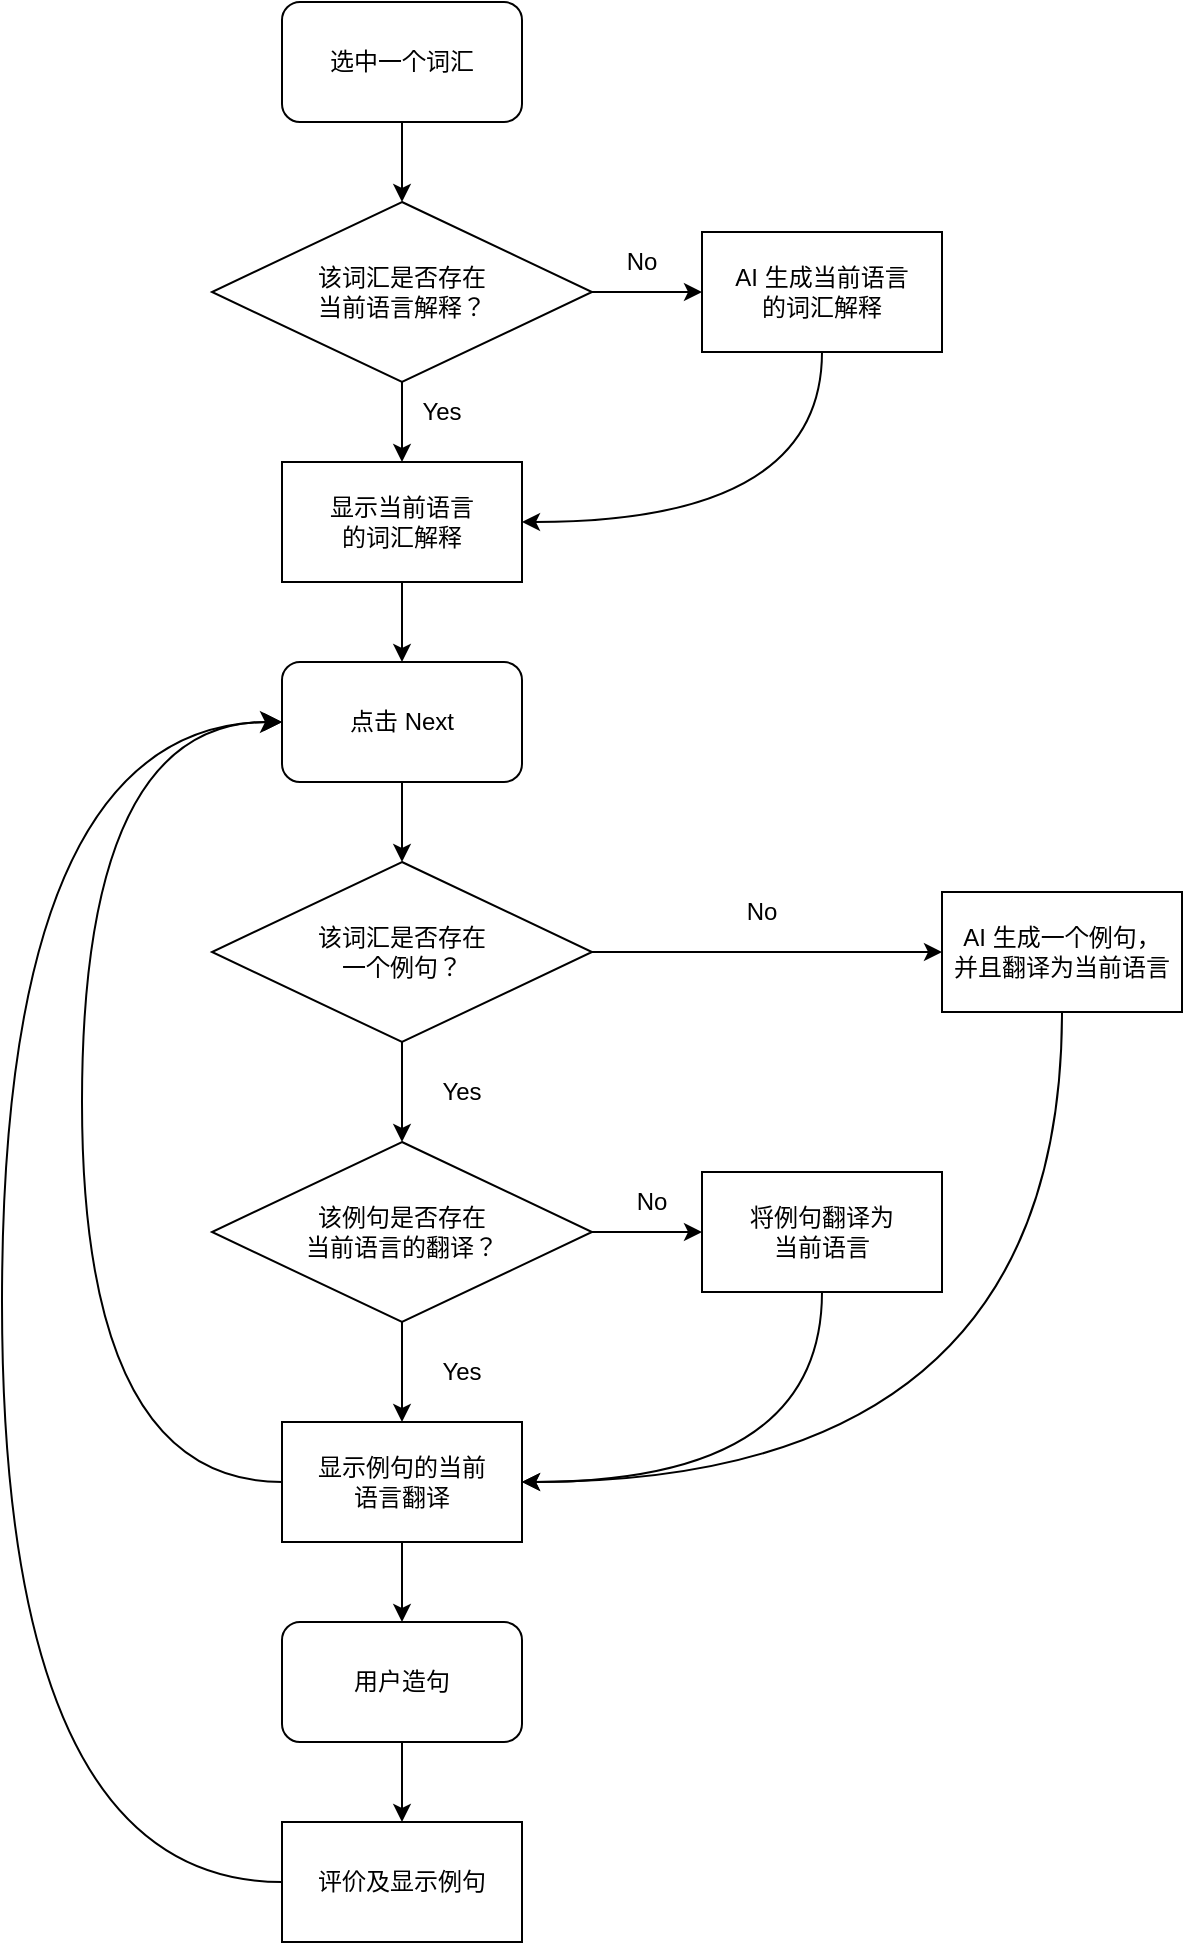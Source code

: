 <mxfile version="20.7.4" type="device"><diagram id="Qw_zUATH3F124NQE5nUQ" name="Page-1"><mxGraphModel dx="940" dy="702" grid="1" gridSize="10" guides="1" tooltips="1" connect="1" arrows="1" fold="1" page="1" pageScale="1" pageWidth="827" pageHeight="1169" math="0" shadow="0"><root><mxCell id="0"/><mxCell id="1" parent="0"/><mxCell id="7I7J_Epu-rcupT2LdkJa-13" style="edgeStyle=orthogonalEdgeStyle;curved=1;rounded=0;orthogonalLoop=1;jettySize=auto;html=1;exitX=0.5;exitY=1;exitDx=0;exitDy=0;entryX=0.5;entryY=0;entryDx=0;entryDy=0;strokeColor=default;" edge="1" parent="1" source="7I7J_Epu-rcupT2LdkJa-1" target="7I7J_Epu-rcupT2LdkJa-2"><mxGeometry relative="1" as="geometry"/></mxCell><mxCell id="7I7J_Epu-rcupT2LdkJa-1" value="选中一个词汇" style="rounded=1;whiteSpace=wrap;html=1;" vertex="1" parent="1"><mxGeometry x="340" y="120" width="120" height="60" as="geometry"/></mxCell><mxCell id="7I7J_Epu-rcupT2LdkJa-14" style="edgeStyle=orthogonalEdgeStyle;curved=1;rounded=0;orthogonalLoop=1;jettySize=auto;html=1;exitX=1;exitY=0.5;exitDx=0;exitDy=0;entryX=0;entryY=0.5;entryDx=0;entryDy=0;strokeColor=default;" edge="1" parent="1" source="7I7J_Epu-rcupT2LdkJa-2" target="7I7J_Epu-rcupT2LdkJa-4"><mxGeometry relative="1" as="geometry"/></mxCell><mxCell id="7I7J_Epu-rcupT2LdkJa-15" style="edgeStyle=orthogonalEdgeStyle;curved=1;rounded=0;orthogonalLoop=1;jettySize=auto;html=1;exitX=0.5;exitY=1;exitDx=0;exitDy=0;entryX=0.5;entryY=0;entryDx=0;entryDy=0;strokeColor=default;" edge="1" parent="1" source="7I7J_Epu-rcupT2LdkJa-2" target="7I7J_Epu-rcupT2LdkJa-3"><mxGeometry relative="1" as="geometry"/></mxCell><mxCell id="7I7J_Epu-rcupT2LdkJa-2" value="该词汇是否存在&lt;br&gt;当前语言解释？" style="rhombus;whiteSpace=wrap;html=1;" vertex="1" parent="1"><mxGeometry x="305" y="220" width="190" height="90" as="geometry"/></mxCell><mxCell id="7I7J_Epu-rcupT2LdkJa-17" style="edgeStyle=orthogonalEdgeStyle;curved=1;rounded=0;orthogonalLoop=1;jettySize=auto;html=1;exitX=0.5;exitY=1;exitDx=0;exitDy=0;entryX=0.5;entryY=0;entryDx=0;entryDy=0;strokeColor=default;" edge="1" parent="1" source="7I7J_Epu-rcupT2LdkJa-3" target="7I7J_Epu-rcupT2LdkJa-5"><mxGeometry relative="1" as="geometry"/></mxCell><mxCell id="7I7J_Epu-rcupT2LdkJa-3" value="显示当前语言&lt;br&gt;的词汇解释" style="rounded=0;whiteSpace=wrap;html=1;" vertex="1" parent="1"><mxGeometry x="340" y="350" width="120" height="60" as="geometry"/></mxCell><mxCell id="7I7J_Epu-rcupT2LdkJa-16" style="edgeStyle=orthogonalEdgeStyle;curved=1;rounded=0;orthogonalLoop=1;jettySize=auto;html=1;exitX=0.5;exitY=1;exitDx=0;exitDy=0;entryX=1;entryY=0.5;entryDx=0;entryDy=0;strokeColor=default;" edge="1" parent="1" source="7I7J_Epu-rcupT2LdkJa-4" target="7I7J_Epu-rcupT2LdkJa-3"><mxGeometry relative="1" as="geometry"/></mxCell><mxCell id="7I7J_Epu-rcupT2LdkJa-4" value="AI 生成当前语言&lt;br&gt;的词汇解释" style="rounded=0;whiteSpace=wrap;html=1;" vertex="1" parent="1"><mxGeometry x="550" y="235" width="120" height="60" as="geometry"/></mxCell><mxCell id="7I7J_Epu-rcupT2LdkJa-18" style="edgeStyle=orthogonalEdgeStyle;curved=1;rounded=0;orthogonalLoop=1;jettySize=auto;html=1;exitX=0.5;exitY=1;exitDx=0;exitDy=0;entryX=0.5;entryY=0;entryDx=0;entryDy=0;strokeColor=default;" edge="1" parent="1" source="7I7J_Epu-rcupT2LdkJa-5" target="7I7J_Epu-rcupT2LdkJa-6"><mxGeometry relative="1" as="geometry"/></mxCell><mxCell id="7I7J_Epu-rcupT2LdkJa-5" value="点击 Next" style="rounded=1;whiteSpace=wrap;html=1;" vertex="1" parent="1"><mxGeometry x="340" y="450" width="120" height="60" as="geometry"/></mxCell><mxCell id="7I7J_Epu-rcupT2LdkJa-19" style="edgeStyle=orthogonalEdgeStyle;curved=1;rounded=0;orthogonalLoop=1;jettySize=auto;html=1;exitX=1;exitY=0.5;exitDx=0;exitDy=0;entryX=0;entryY=0.5;entryDx=0;entryDy=0;strokeColor=default;" edge="1" parent="1" source="7I7J_Epu-rcupT2LdkJa-6" target="7I7J_Epu-rcupT2LdkJa-7"><mxGeometry relative="1" as="geometry"/></mxCell><mxCell id="7I7J_Epu-rcupT2LdkJa-20" style="edgeStyle=orthogonalEdgeStyle;curved=1;rounded=0;orthogonalLoop=1;jettySize=auto;html=1;exitX=0.5;exitY=1;exitDx=0;exitDy=0;entryX=0.5;entryY=0;entryDx=0;entryDy=0;strokeColor=default;" edge="1" parent="1" source="7I7J_Epu-rcupT2LdkJa-6" target="7I7J_Epu-rcupT2LdkJa-8"><mxGeometry relative="1" as="geometry"/></mxCell><mxCell id="7I7J_Epu-rcupT2LdkJa-6" value="该词汇是否存在&lt;br&gt;一个例句？" style="rhombus;whiteSpace=wrap;html=1;" vertex="1" parent="1"><mxGeometry x="305" y="550" width="190" height="90" as="geometry"/></mxCell><mxCell id="7I7J_Epu-rcupT2LdkJa-24" style="edgeStyle=orthogonalEdgeStyle;curved=1;rounded=0;orthogonalLoop=1;jettySize=auto;html=1;exitX=0.5;exitY=1;exitDx=0;exitDy=0;entryX=1;entryY=0.5;entryDx=0;entryDy=0;strokeColor=default;" edge="1" parent="1" source="7I7J_Epu-rcupT2LdkJa-7" target="7I7J_Epu-rcupT2LdkJa-10"><mxGeometry relative="1" as="geometry"/></mxCell><mxCell id="7I7J_Epu-rcupT2LdkJa-7" value="AI 生成一个例句，&lt;br&gt;并且翻译为当前语言" style="rounded=0;whiteSpace=wrap;html=1;" vertex="1" parent="1"><mxGeometry x="670" y="565" width="120" height="60" as="geometry"/></mxCell><mxCell id="7I7J_Epu-rcupT2LdkJa-21" style="edgeStyle=orthogonalEdgeStyle;curved=1;rounded=0;orthogonalLoop=1;jettySize=auto;html=1;exitX=1;exitY=0.5;exitDx=0;exitDy=0;entryX=0;entryY=0.5;entryDx=0;entryDy=0;strokeColor=default;" edge="1" parent="1" source="7I7J_Epu-rcupT2LdkJa-8" target="7I7J_Epu-rcupT2LdkJa-9"><mxGeometry relative="1" as="geometry"/></mxCell><mxCell id="7I7J_Epu-rcupT2LdkJa-22" style="edgeStyle=orthogonalEdgeStyle;curved=1;rounded=0;orthogonalLoop=1;jettySize=auto;html=1;exitX=0.5;exitY=1;exitDx=0;exitDy=0;entryX=0.5;entryY=0;entryDx=0;entryDy=0;strokeColor=default;" edge="1" parent="1" source="7I7J_Epu-rcupT2LdkJa-8" target="7I7J_Epu-rcupT2LdkJa-10"><mxGeometry relative="1" as="geometry"/></mxCell><mxCell id="7I7J_Epu-rcupT2LdkJa-8" value="该例句是否存在&lt;br&gt;当前语言的翻译？" style="rhombus;whiteSpace=wrap;html=1;" vertex="1" parent="1"><mxGeometry x="305" y="690" width="190" height="90" as="geometry"/></mxCell><mxCell id="7I7J_Epu-rcupT2LdkJa-23" style="edgeStyle=orthogonalEdgeStyle;curved=1;rounded=0;orthogonalLoop=1;jettySize=auto;html=1;exitX=0.5;exitY=1;exitDx=0;exitDy=0;entryX=1;entryY=0.5;entryDx=0;entryDy=0;strokeColor=default;" edge="1" parent="1" source="7I7J_Epu-rcupT2LdkJa-9" target="7I7J_Epu-rcupT2LdkJa-10"><mxGeometry relative="1" as="geometry"/></mxCell><mxCell id="7I7J_Epu-rcupT2LdkJa-9" value="将例句翻译为&lt;br&gt;当前语言" style="rounded=0;whiteSpace=wrap;html=1;" vertex="1" parent="1"><mxGeometry x="550" y="705" width="120" height="60" as="geometry"/></mxCell><mxCell id="7I7J_Epu-rcupT2LdkJa-35" style="edgeStyle=orthogonalEdgeStyle;curved=1;rounded=0;orthogonalLoop=1;jettySize=auto;html=1;exitX=0.5;exitY=1;exitDx=0;exitDy=0;entryX=0.5;entryY=0;entryDx=0;entryDy=0;strokeColor=default;" edge="1" parent="1" source="7I7J_Epu-rcupT2LdkJa-10" target="7I7J_Epu-rcupT2LdkJa-33"><mxGeometry relative="1" as="geometry"/></mxCell><mxCell id="7I7J_Epu-rcupT2LdkJa-10" value="显示例句的当前&lt;br&gt;语言翻译" style="rounded=0;whiteSpace=wrap;html=1;" vertex="1" parent="1"><mxGeometry x="340" y="830" width="120" height="60" as="geometry"/></mxCell><mxCell id="7I7J_Epu-rcupT2LdkJa-11" value="" style="edgeStyle=orthogonalEdgeStyle;elbow=vertical;endArrow=classic;html=1;curved=1;rounded=0;endSize=8;startSize=8;exitX=0;exitY=0.5;exitDx=0;exitDy=0;strokeColor=default;entryX=0;entryY=0.5;entryDx=0;entryDy=0;" edge="1" parent="1" source="7I7J_Epu-rcupT2LdkJa-10" target="7I7J_Epu-rcupT2LdkJa-5"><mxGeometry width="50" height="50" relative="1" as="geometry"><mxPoint x="390" y="670" as="sourcePoint"/><mxPoint x="40" y="580" as="targetPoint"/><Array as="points"><mxPoint x="240" y="860"/><mxPoint x="240" y="480"/></Array></mxGeometry></mxCell><mxCell id="7I7J_Epu-rcupT2LdkJa-25" value="Yes" style="text;html=1;strokeColor=none;fillColor=none;align=center;verticalAlign=middle;whiteSpace=wrap;rounded=0;" vertex="1" parent="1"><mxGeometry x="390" y="310" width="60" height="30" as="geometry"/></mxCell><mxCell id="7I7J_Epu-rcupT2LdkJa-27" value="No" style="text;html=1;strokeColor=none;fillColor=none;align=center;verticalAlign=middle;whiteSpace=wrap;rounded=0;" vertex="1" parent="1"><mxGeometry x="490" y="235" width="60" height="30" as="geometry"/></mxCell><mxCell id="7I7J_Epu-rcupT2LdkJa-28" value="Yes" style="text;html=1;strokeColor=none;fillColor=none;align=center;verticalAlign=middle;whiteSpace=wrap;rounded=0;" vertex="1" parent="1"><mxGeometry x="400" y="650" width="60" height="30" as="geometry"/></mxCell><mxCell id="7I7J_Epu-rcupT2LdkJa-29" value="No" style="text;html=1;strokeColor=none;fillColor=none;align=center;verticalAlign=middle;whiteSpace=wrap;rounded=0;" vertex="1" parent="1"><mxGeometry x="550" y="560" width="60" height="30" as="geometry"/></mxCell><mxCell id="7I7J_Epu-rcupT2LdkJa-30" value="Yes" style="text;html=1;strokeColor=none;fillColor=none;align=center;verticalAlign=middle;whiteSpace=wrap;rounded=0;" vertex="1" parent="1"><mxGeometry x="400" y="790" width="60" height="30" as="geometry"/></mxCell><mxCell id="7I7J_Epu-rcupT2LdkJa-31" value="No" style="text;html=1;strokeColor=none;fillColor=none;align=center;verticalAlign=middle;whiteSpace=wrap;rounded=0;" vertex="1" parent="1"><mxGeometry x="495" y="705" width="60" height="30" as="geometry"/></mxCell><mxCell id="7I7J_Epu-rcupT2LdkJa-36" style="edgeStyle=orthogonalEdgeStyle;curved=1;rounded=0;orthogonalLoop=1;jettySize=auto;html=1;exitX=0.5;exitY=1;exitDx=0;exitDy=0;entryX=0.5;entryY=0;entryDx=0;entryDy=0;strokeColor=default;" edge="1" parent="1" source="7I7J_Epu-rcupT2LdkJa-33" target="7I7J_Epu-rcupT2LdkJa-34"><mxGeometry relative="1" as="geometry"/></mxCell><mxCell id="7I7J_Epu-rcupT2LdkJa-33" value="用户造句" style="rounded=1;whiteSpace=wrap;html=1;" vertex="1" parent="1"><mxGeometry x="340" y="930" width="120" height="60" as="geometry"/></mxCell><mxCell id="7I7J_Epu-rcupT2LdkJa-37" style="edgeStyle=orthogonalEdgeStyle;curved=1;rounded=0;orthogonalLoop=1;jettySize=auto;html=1;exitX=0;exitY=0.5;exitDx=0;exitDy=0;entryX=0;entryY=0.5;entryDx=0;entryDy=0;strokeColor=default;" edge="1" parent="1" source="7I7J_Epu-rcupT2LdkJa-34" target="7I7J_Epu-rcupT2LdkJa-5"><mxGeometry relative="1" as="geometry"><Array as="points"><mxPoint x="200" y="1060"/><mxPoint x="200" y="480"/></Array></mxGeometry></mxCell><mxCell id="7I7J_Epu-rcupT2LdkJa-34" value="评价及显示例句" style="rounded=0;whiteSpace=wrap;html=1;" vertex="1" parent="1"><mxGeometry x="340" y="1030" width="120" height="60" as="geometry"/></mxCell></root></mxGraphModel></diagram></mxfile>